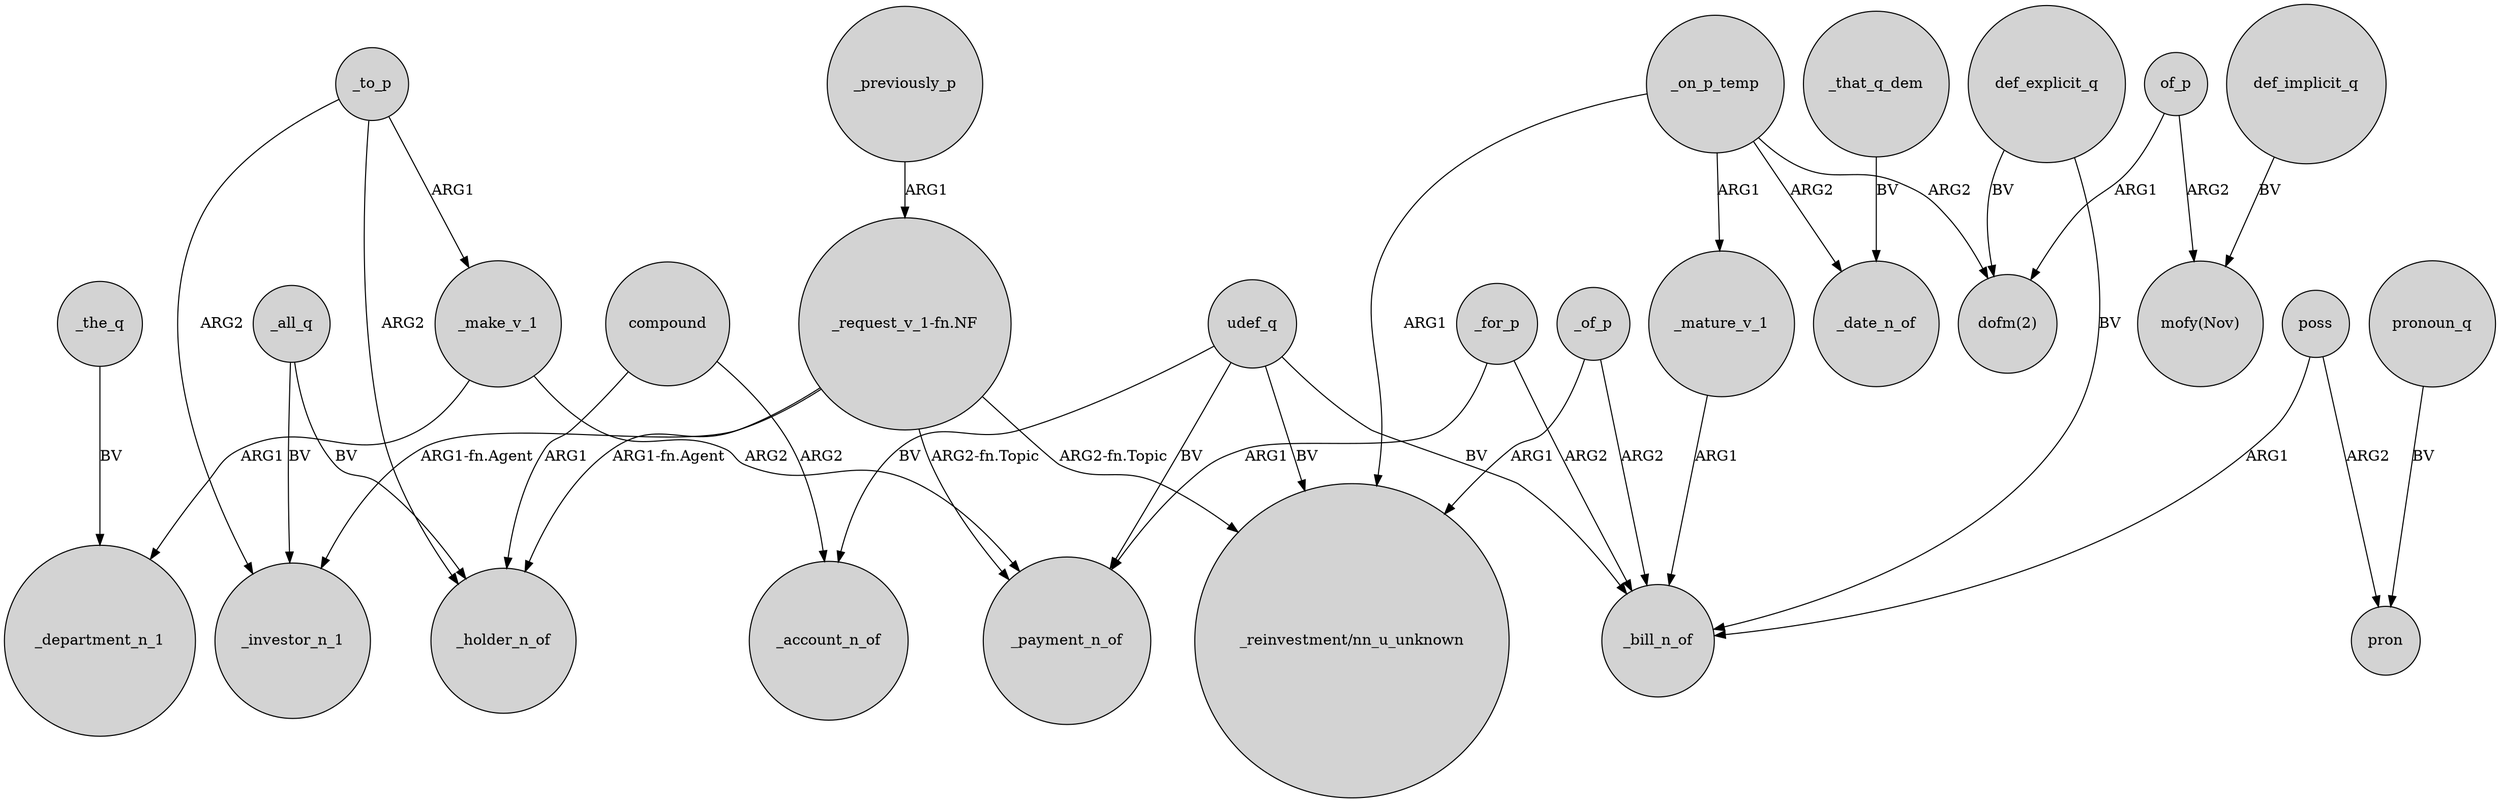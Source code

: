 digraph {
	node [shape=circle style=filled]
	"_request_v_1-fn.NF" -> _payment_n_of [label="ARG2-fn.Topic"]
	_to_p -> _investor_n_1 [label=ARG2]
	poss -> pron [label=ARG2]
	_mature_v_1 -> _bill_n_of [label=ARG1]
	"_request_v_1-fn.NF" -> _holder_n_of [label="ARG1-fn.Agent"]
	_to_p -> _make_v_1 [label=ARG1]
	_for_p -> _bill_n_of [label=ARG2]
	_of_p -> "_reinvestment/nn_u_unknown" [label=ARG1]
	udef_q -> _bill_n_of [label=BV]
	_of_p -> _bill_n_of [label=ARG2]
	compound -> _holder_n_of [label=ARG1]
	of_p -> "dofm(2)" [label=ARG1]
	_make_v_1 -> _payment_n_of [label=ARG2]
	_to_p -> _holder_n_of [label=ARG2]
	_on_p_temp -> _date_n_of [label=ARG2]
	_the_q -> _department_n_1 [label=BV]
	udef_q -> _payment_n_of [label=BV]
	pronoun_q -> pron [label=BV]
	_on_p_temp -> "dofm(2)" [label=ARG2]
	_on_p_temp -> "_reinvestment/nn_u_unknown" [label=ARG1]
	_make_v_1 -> _department_n_1 [label=ARG1]
	udef_q -> "_reinvestment/nn_u_unknown" [label=BV]
	_all_q -> _holder_n_of [label=BV]
	compound -> _account_n_of [label=ARG2]
	_that_q_dem -> _date_n_of [label=BV]
	"_request_v_1-fn.NF" -> "_reinvestment/nn_u_unknown" [label="ARG2-fn.Topic"]
	_all_q -> _investor_n_1 [label=BV]
	def_explicit_q -> "dofm(2)" [label=BV]
	_for_p -> _payment_n_of [label=ARG1]
	def_explicit_q -> _bill_n_of [label=BV]
	udef_q -> _account_n_of [label=BV]
	_on_p_temp -> _mature_v_1 [label=ARG1]
	"_request_v_1-fn.NF" -> _investor_n_1 [label="ARG1-fn.Agent"]
	poss -> _bill_n_of [label=ARG1]
	of_p -> "mofy(Nov)" [label=ARG2]
	def_implicit_q -> "mofy(Nov)" [label=BV]
	_previously_p -> "_request_v_1-fn.NF" [label=ARG1]
}
